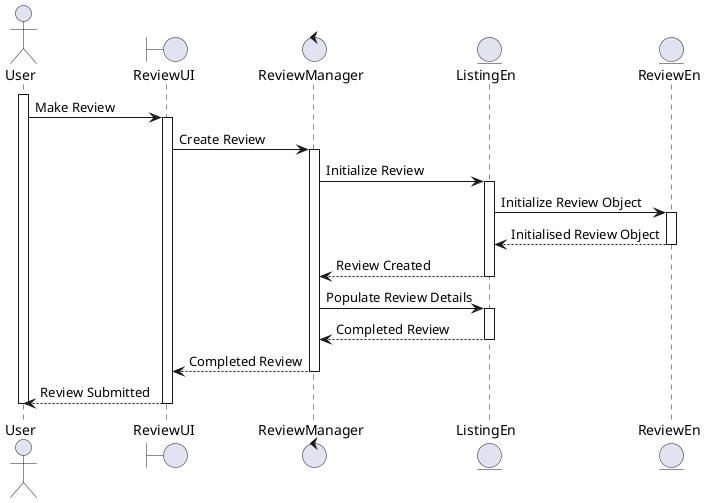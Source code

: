 @startuml
actor User as U
boundary ReviewUI as RUI
control ReviewManager as RM
entity ListingEn as L
entity ReviewEn as R

activate U

' User making an Review
U -> RUI : Make Review
activate RUI

RUI -> RM : Create Review
activate RM
RM -> L : Initialize Review
activate L

L -> R : Initialize Review Object
activate R
R --> L : Initialised Review Object
deactivate R

L --> RM : Review Created
deactivate L
RM -> L : Populate Review Details
activate L
L --> RM : Completed Review
deactivate L
RM --> RUI : Completed Review
deactivate RM
RUI --> U : Review Submitted
deactivate RUI

deactivate U

@enduml